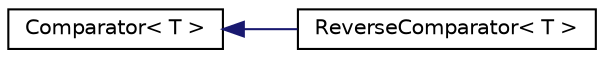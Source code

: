 digraph "Graphical Class Hierarchy"
{
  edge [fontname="Helvetica",fontsize="10",labelfontname="Helvetica",labelfontsize="10"];
  node [fontname="Helvetica",fontsize="10",shape=record];
  rankdir="LR";
  Node0 [label="Comparator\< T \>",height=0.2,width=0.4,color="black", fillcolor="white", style="filled",URL="$classComparator.html",tooltip="Functional interface for compare 2 objects. "];
  Node0 -> Node1 [dir="back",color="midnightblue",fontsize="10",style="solid",fontname="Helvetica"];
  Node1 [label="ReverseComparator\< T \>",height=0.2,width=0.4,color="black", fillcolor="white", style="filled",URL="$classReverseComparator.html",tooltip="Class implements the Comparator interface and compare object reverse. "];
}
